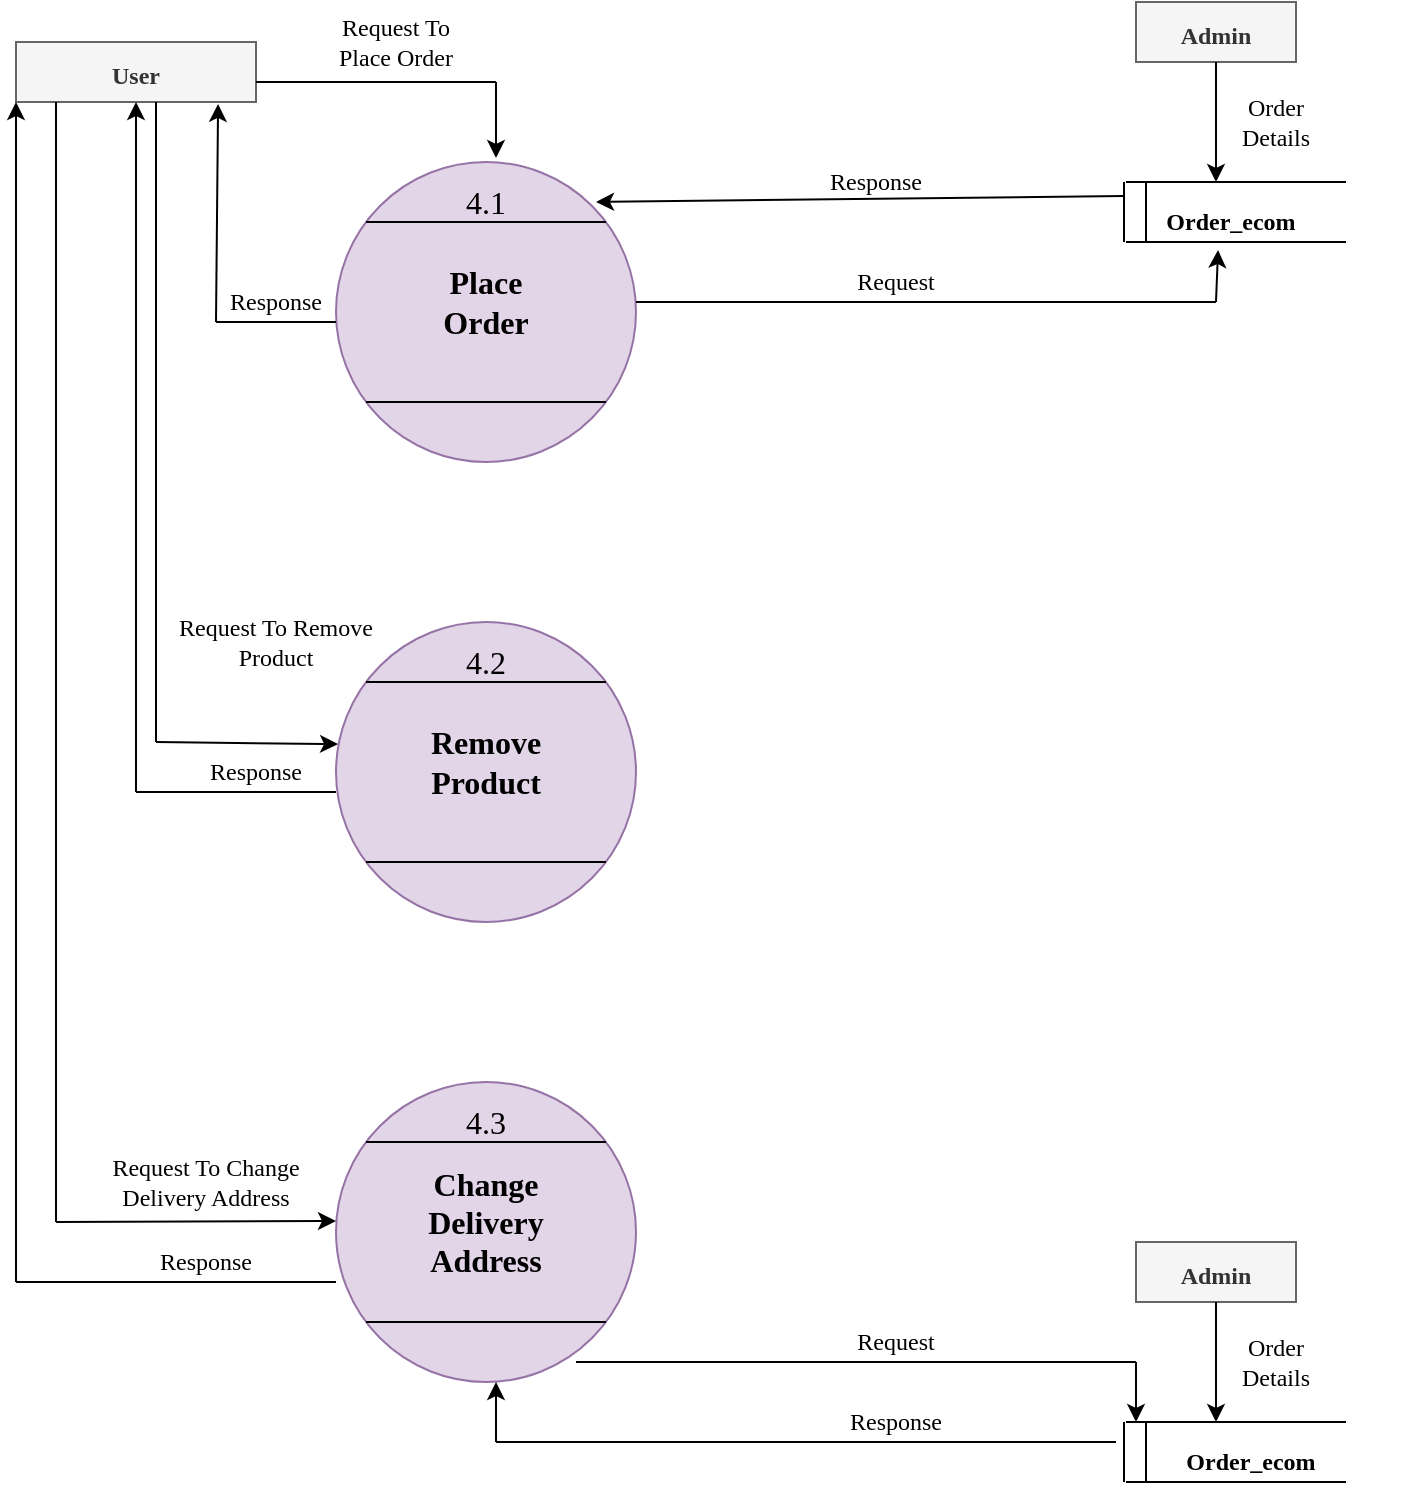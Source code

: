 <mxfile version="13.7.9" type="device"><diagram id="yIksFfgIoHU1TmHNE0kg" name="Page-1"><mxGraphModel dx="862" dy="492" grid="1" gridSize="10" guides="1" tooltips="1" connect="1" arrows="1" fold="1" page="1" pageScale="1" pageWidth="827" pageHeight="1169" math="0" shadow="0"><root><mxCell id="0"/><mxCell id="1" parent="0"/><mxCell id="mvD4y3j8GHPdeW5iFkhq-2" value="" style="ellipse;whiteSpace=wrap;html=1;aspect=fixed;fillColor=#e1d5e7;strokeColor=#9673a6;" parent="1" vertex="1"><mxGeometry x="200" y="120" width="150" height="150" as="geometry"/></mxCell><mxCell id="mvD4y3j8GHPdeW5iFkhq-3" value="" style="endArrow=none;html=1;" parent="1" edge="1"><mxGeometry width="50" height="50" relative="1" as="geometry"><mxPoint x="215" y="150" as="sourcePoint"/><mxPoint x="335" y="150" as="targetPoint"/><Array as="points"><mxPoint x="275" y="150"/></Array></mxGeometry></mxCell><mxCell id="mvD4y3j8GHPdeW5iFkhq-4" value="" style="endArrow=none;html=1;" parent="1" edge="1"><mxGeometry width="50" height="50" relative="1" as="geometry"><mxPoint x="215" y="240" as="sourcePoint"/><mxPoint x="335" y="240" as="targetPoint"/><Array as="points"><mxPoint x="275" y="240"/></Array></mxGeometry></mxCell><mxCell id="mvD4y3j8GHPdeW5iFkhq-5" value="&lt;font style=&quot;font-size: 16px&quot;&gt;4.1&lt;/font&gt;" style="text;html=1;strokeColor=none;fillColor=none;align=center;verticalAlign=middle;whiteSpace=wrap;rounded=0;fontFamily=Lucida Console;" parent="1" vertex="1"><mxGeometry x="255" y="130" width="40" height="20" as="geometry"/></mxCell><mxCell id="mvD4y3j8GHPdeW5iFkhq-6" value="Place&lt;br&gt;Order" style="text;html=1;strokeColor=none;fillColor=none;align=center;verticalAlign=middle;whiteSpace=wrap;rounded=0;fontFamily=Lucida Console;fontSize=16;fontStyle=1" parent="1" vertex="1"><mxGeometry x="255" y="180" width="40" height="20" as="geometry"/></mxCell><mxCell id="mvD4y3j8GHPdeW5iFkhq-7" value="" style="ellipse;whiteSpace=wrap;html=1;aspect=fixed;fillColor=#e1d5e7;strokeColor=#9673a6;" parent="1" vertex="1"><mxGeometry x="200" y="350" width="150" height="150" as="geometry"/></mxCell><mxCell id="mvD4y3j8GHPdeW5iFkhq-8" value="" style="endArrow=none;html=1;" parent="1" edge="1"><mxGeometry width="50" height="50" relative="1" as="geometry"><mxPoint x="215" y="380" as="sourcePoint"/><mxPoint x="335" y="380" as="targetPoint"/><Array as="points"><mxPoint x="275" y="380"/></Array></mxGeometry></mxCell><mxCell id="mvD4y3j8GHPdeW5iFkhq-9" value="" style="endArrow=none;html=1;" parent="1" edge="1"><mxGeometry width="50" height="50" relative="1" as="geometry"><mxPoint x="215" y="470" as="sourcePoint"/><mxPoint x="335" y="470" as="targetPoint"/><Array as="points"><mxPoint x="275" y="470"/></Array></mxGeometry></mxCell><mxCell id="mvD4y3j8GHPdeW5iFkhq-10" value="&lt;font style=&quot;font-size: 16px&quot;&gt;4.2&lt;/font&gt;" style="text;html=1;strokeColor=none;fillColor=none;align=center;verticalAlign=middle;whiteSpace=wrap;rounded=0;fontFamily=Lucida Console;" parent="1" vertex="1"><mxGeometry x="255" y="360" width="40" height="20" as="geometry"/></mxCell><mxCell id="mvD4y3j8GHPdeW5iFkhq-11" value="Remove&lt;br&gt;Product" style="text;html=1;strokeColor=none;fillColor=none;align=center;verticalAlign=middle;whiteSpace=wrap;rounded=0;fontFamily=Lucida Console;fontSize=16;fontStyle=1" parent="1" vertex="1"><mxGeometry x="255" y="410" width="40" height="20" as="geometry"/></mxCell><mxCell id="mvD4y3j8GHPdeW5iFkhq-12" value="" style="ellipse;whiteSpace=wrap;html=1;aspect=fixed;fillColor=#e1d5e7;strokeColor=#9673a6;" parent="1" vertex="1"><mxGeometry x="200" y="580" width="150" height="150" as="geometry"/></mxCell><mxCell id="mvD4y3j8GHPdeW5iFkhq-13" value="" style="endArrow=none;html=1;" parent="1" edge="1"><mxGeometry width="50" height="50" relative="1" as="geometry"><mxPoint x="215" y="610" as="sourcePoint"/><mxPoint x="335" y="610" as="targetPoint"/><Array as="points"><mxPoint x="275" y="610"/></Array></mxGeometry></mxCell><mxCell id="mvD4y3j8GHPdeW5iFkhq-14" value="" style="endArrow=none;html=1;" parent="1" edge="1"><mxGeometry width="50" height="50" relative="1" as="geometry"><mxPoint x="215" y="700" as="sourcePoint"/><mxPoint x="335" y="700" as="targetPoint"/><Array as="points"><mxPoint x="275" y="700"/></Array></mxGeometry></mxCell><mxCell id="mvD4y3j8GHPdeW5iFkhq-15" value="&lt;font style=&quot;font-size: 16px&quot;&gt;4.3&lt;/font&gt;" style="text;html=1;strokeColor=none;fillColor=none;align=center;verticalAlign=middle;whiteSpace=wrap;rounded=0;fontFamily=Lucida Console;" parent="1" vertex="1"><mxGeometry x="255" y="590" width="40" height="20" as="geometry"/></mxCell><mxCell id="mvD4y3j8GHPdeW5iFkhq-16" value="Change&lt;br&gt;Delivery&lt;br&gt;Address" style="text;html=1;strokeColor=none;fillColor=none;align=center;verticalAlign=middle;whiteSpace=wrap;rounded=0;fontFamily=Lucida Console;fontSize=16;fontStyle=1" parent="1" vertex="1"><mxGeometry x="255" y="640" width="40" height="20" as="geometry"/></mxCell><mxCell id="mvD4y3j8GHPdeW5iFkhq-17" value="&lt;b&gt;&lt;font style=&quot;font-size: 12px&quot;&gt;User&lt;/font&gt;&lt;/b&gt;" style="rounded=0;whiteSpace=wrap;html=1;fontFamily=Lucida Console;fontSize=16;fillColor=#f5f5f5;strokeColor=#666666;fontColor=#333333;" parent="1" vertex="1"><mxGeometry x="40" y="60" width="120" height="30" as="geometry"/></mxCell><mxCell id="mvD4y3j8GHPdeW5iFkhq-19" value="" style="endArrow=none;html=1;fontFamily=Lucida Console;fontSize=16;" parent="1" edge="1"><mxGeometry width="50" height="50" relative="1" as="geometry"><mxPoint x="160" y="80" as="sourcePoint"/><mxPoint x="280" y="80" as="targetPoint"/></mxGeometry></mxCell><mxCell id="mvD4y3j8GHPdeW5iFkhq-20" value="" style="endArrow=classic;html=1;fontFamily=Lucida Console;fontSize=16;" parent="1" edge="1"><mxGeometry width="50" height="50" relative="1" as="geometry"><mxPoint x="280" y="80" as="sourcePoint"/><mxPoint x="280" y="118" as="targetPoint"/></mxGeometry></mxCell><mxCell id="mvD4y3j8GHPdeW5iFkhq-23" value="" style="endArrow=none;html=1;fontFamily=Lucida Console;fontSize=16;" parent="1" edge="1"><mxGeometry width="50" height="50" relative="1" as="geometry"><mxPoint x="140" y="200" as="sourcePoint"/><mxPoint x="200" y="200" as="targetPoint"/></mxGeometry></mxCell><mxCell id="mvD4y3j8GHPdeW5iFkhq-24" value="" style="endArrow=classic;html=1;fontFamily=Lucida Console;fontSize=16;entryX=0.842;entryY=1.033;entryDx=0;entryDy=0;entryPerimeter=0;" parent="1" target="mvD4y3j8GHPdeW5iFkhq-17" edge="1"><mxGeometry width="50" height="50" relative="1" as="geometry"><mxPoint x="140" y="200" as="sourcePoint"/><mxPoint x="190" y="150" as="targetPoint"/></mxGeometry></mxCell><mxCell id="mvD4y3j8GHPdeW5iFkhq-25" value="Response" style="text;html=1;strokeColor=none;fillColor=none;align=center;verticalAlign=middle;whiteSpace=wrap;rounded=0;fontFamily=Lucida Console;fontSize=12;" parent="1" vertex="1"><mxGeometry x="150" y="180" width="40" height="20" as="geometry"/></mxCell><mxCell id="mvD4y3j8GHPdeW5iFkhq-26" value="Request To&lt;br&gt;Place Order" style="text;html=1;strokeColor=none;fillColor=none;align=center;verticalAlign=middle;whiteSpace=wrap;rounded=0;fontFamily=Lucida Console;fontSize=12;" parent="1" vertex="1"><mxGeometry x="160" y="40" width="140" height="40" as="geometry"/></mxCell><mxCell id="mvD4y3j8GHPdeW5iFkhq-42" value="&lt;b&gt;&lt;font style=&quot;font-size: 12px&quot;&gt;Admin&lt;/font&gt;&lt;/b&gt;" style="rounded=0;whiteSpace=wrap;html=1;fontFamily=Lucida Console;fontSize=16;fillColor=#f5f5f5;strokeColor=#666666;fontColor=#333333;" parent="1" vertex="1"><mxGeometry x="600" y="40" width="80" height="30" as="geometry"/></mxCell><mxCell id="mvD4y3j8GHPdeW5iFkhq-43" value="" style="endArrow=none;html=1;fontFamily=Lucida Console;fontSize=12;" parent="1" edge="1"><mxGeometry width="50" height="50" relative="1" as="geometry"><mxPoint x="595" y="130" as="sourcePoint"/><mxPoint x="705" y="130" as="targetPoint"/></mxGeometry></mxCell><mxCell id="mvD4y3j8GHPdeW5iFkhq-44" value="" style="endArrow=none;html=1;fontFamily=Lucida Console;fontSize=12;" parent="1" edge="1"><mxGeometry width="50" height="50" relative="1" as="geometry"><mxPoint x="595" y="160" as="sourcePoint"/><mxPoint x="705" y="160" as="targetPoint"/></mxGeometry></mxCell><mxCell id="mvD4y3j8GHPdeW5iFkhq-45" value="" style="endArrow=none;html=1;fontFamily=Lucida Console;fontSize=12;" parent="1" edge="1"><mxGeometry width="50" height="50" relative="1" as="geometry"><mxPoint x="594" y="160" as="sourcePoint"/><mxPoint x="594" y="130" as="targetPoint"/></mxGeometry></mxCell><mxCell id="mvD4y3j8GHPdeW5iFkhq-46" value="" style="endArrow=none;html=1;fontFamily=Lucida Console;fontSize=12;" parent="1" edge="1"><mxGeometry width="50" height="50" relative="1" as="geometry"><mxPoint x="605" y="160" as="sourcePoint"/><mxPoint x="605" y="130" as="targetPoint"/></mxGeometry></mxCell><mxCell id="mvD4y3j8GHPdeW5iFkhq-47" value="&lt;b&gt;Order_ecom&lt;/b&gt;" style="text;html=1;strokeColor=none;fillColor=none;align=center;verticalAlign=middle;whiteSpace=wrap;rounded=0;fontFamily=Lucida Console;fontSize=12;" parent="1" vertex="1"><mxGeometry x="560" y="140" width="175" height="20" as="geometry"/></mxCell><mxCell id="mvD4y3j8GHPdeW5iFkhq-48" value="" style="endArrow=classic;html=1;fontFamily=Lucida Console;fontSize=12;exitX=0.194;exitY=-0.15;exitDx=0;exitDy=0;exitPerimeter=0;" parent="1" source="mvD4y3j8GHPdeW5iFkhq-47" edge="1"><mxGeometry width="50" height="50" relative="1" as="geometry"><mxPoint x="570" y="137" as="sourcePoint"/><mxPoint x="330" y="140" as="targetPoint"/></mxGeometry></mxCell><mxCell id="mvD4y3j8GHPdeW5iFkhq-49" value="" style="endArrow=none;html=1;fontFamily=Lucida Console;fontSize=12;" parent="1" edge="1"><mxGeometry width="50" height="50" relative="1" as="geometry"><mxPoint x="350" y="190" as="sourcePoint"/><mxPoint x="640" y="190" as="targetPoint"/></mxGeometry></mxCell><mxCell id="mvD4y3j8GHPdeW5iFkhq-50" value="" style="endArrow=classic;html=1;fontFamily=Lucida Console;fontSize=12;" parent="1" edge="1"><mxGeometry width="50" height="50" relative="1" as="geometry"><mxPoint x="640" y="70" as="sourcePoint"/><mxPoint x="640" y="130" as="targetPoint"/></mxGeometry></mxCell><mxCell id="mvD4y3j8GHPdeW5iFkhq-51" value="" style="endArrow=classic;html=1;fontFamily=Lucida Console;fontSize=12;entryX=0.463;entryY=1.2;entryDx=0;entryDy=0;entryPerimeter=0;" parent="1" target="mvD4y3j8GHPdeW5iFkhq-47" edge="1"><mxGeometry width="50" height="50" relative="1" as="geometry"><mxPoint x="640" y="190" as="sourcePoint"/><mxPoint x="690" y="140" as="targetPoint"/></mxGeometry></mxCell><mxCell id="mvD4y3j8GHPdeW5iFkhq-52" value="Request" style="text;html=1;strokeColor=none;fillColor=none;align=center;verticalAlign=middle;whiteSpace=wrap;rounded=0;fontFamily=Lucida Console;fontSize=12;" parent="1" vertex="1"><mxGeometry x="460" y="170" width="40" height="20" as="geometry"/></mxCell><mxCell id="mvD4y3j8GHPdeW5iFkhq-53" value="Response" style="text;html=1;strokeColor=none;fillColor=none;align=center;verticalAlign=middle;whiteSpace=wrap;rounded=0;fontFamily=Lucida Console;fontSize=12;" parent="1" vertex="1"><mxGeometry x="450" y="120" width="40" height="20" as="geometry"/></mxCell><mxCell id="mvD4y3j8GHPdeW5iFkhq-54" value="Order&lt;br&gt;Details" style="text;html=1;strokeColor=none;fillColor=none;align=center;verticalAlign=middle;whiteSpace=wrap;rounded=0;fontFamily=Lucida Console;fontSize=12;" parent="1" vertex="1"><mxGeometry x="650" y="90" width="40" height="20" as="geometry"/></mxCell><mxCell id="mvD4y3j8GHPdeW5iFkhq-55" value="" style="endArrow=none;html=1;fontFamily=Lucida Console;fontSize=12;" parent="1" edge="1"><mxGeometry width="50" height="50" relative="1" as="geometry"><mxPoint x="110" y="410" as="sourcePoint"/><mxPoint x="110" y="90" as="targetPoint"/></mxGeometry></mxCell><mxCell id="mvD4y3j8GHPdeW5iFkhq-56" value="" style="endArrow=classic;html=1;fontFamily=Lucida Console;fontSize=12;entryX=0.007;entryY=0.407;entryDx=0;entryDy=0;entryPerimeter=0;" parent="1" target="mvD4y3j8GHPdeW5iFkhq-7" edge="1"><mxGeometry width="50" height="50" relative="1" as="geometry"><mxPoint x="110" y="410" as="sourcePoint"/><mxPoint x="160" y="360" as="targetPoint"/></mxGeometry></mxCell><mxCell id="mvD4y3j8GHPdeW5iFkhq-57" value="Request To Remove Product&lt;br&gt;" style="text;html=1;strokeColor=none;fillColor=none;align=center;verticalAlign=middle;whiteSpace=wrap;rounded=0;fontFamily=Lucida Console;fontSize=12;" parent="1" vertex="1"><mxGeometry x="110" y="350" width="120" height="20" as="geometry"/></mxCell><mxCell id="mvD4y3j8GHPdeW5iFkhq-58" value="" style="endArrow=none;html=1;fontFamily=Lucida Console;fontSize=12;" parent="1" edge="1"><mxGeometry width="50" height="50" relative="1" as="geometry"><mxPoint x="100" y="435" as="sourcePoint"/><mxPoint x="200" y="435" as="targetPoint"/></mxGeometry></mxCell><mxCell id="mvD4y3j8GHPdeW5iFkhq-61" value="" style="endArrow=classic;html=1;fontFamily=Lucida Console;fontSize=12;entryX=0.5;entryY=1;entryDx=0;entryDy=0;" parent="1" target="mvD4y3j8GHPdeW5iFkhq-17" edge="1"><mxGeometry width="50" height="50" relative="1" as="geometry"><mxPoint x="100" y="435" as="sourcePoint"/><mxPoint x="150" y="385" as="targetPoint"/></mxGeometry></mxCell><mxCell id="mvD4y3j8GHPdeW5iFkhq-62" value="Response" style="text;html=1;strokeColor=none;fillColor=none;align=center;verticalAlign=middle;whiteSpace=wrap;rounded=0;fontFamily=Lucida Console;fontSize=12;" parent="1" vertex="1"><mxGeometry x="140" y="415" width="40" height="20" as="geometry"/></mxCell><mxCell id="mvD4y3j8GHPdeW5iFkhq-63" value="" style="endArrow=none;html=1;fontFamily=Lucida Console;fontSize=12;" parent="1" edge="1"><mxGeometry width="50" height="50" relative="1" as="geometry"><mxPoint x="60" y="650" as="sourcePoint"/><mxPoint x="60" y="90" as="targetPoint"/></mxGeometry></mxCell><mxCell id="mvD4y3j8GHPdeW5iFkhq-64" value="" style="endArrow=classic;html=1;fontFamily=Lucida Console;fontSize=12;" parent="1" edge="1"><mxGeometry width="50" height="50" relative="1" as="geometry"><mxPoint x="60" y="650" as="sourcePoint"/><mxPoint x="200" y="649.5" as="targetPoint"/></mxGeometry></mxCell><mxCell id="mvD4y3j8GHPdeW5iFkhq-65" value="Request To Change Delivery Address" style="text;html=1;strokeColor=none;fillColor=none;align=center;verticalAlign=middle;whiteSpace=wrap;rounded=0;fontFamily=Lucida Console;fontSize=12;" parent="1" vertex="1"><mxGeometry x="70" y="620" width="130" height="20" as="geometry"/></mxCell><mxCell id="mvD4y3j8GHPdeW5iFkhq-67" value="" style="endArrow=none;html=1;fontFamily=Lucida Console;fontSize=12;" parent="1" edge="1"><mxGeometry width="50" height="50" relative="1" as="geometry"><mxPoint x="40" y="680" as="sourcePoint"/><mxPoint x="200" y="680" as="targetPoint"/></mxGeometry></mxCell><mxCell id="mvD4y3j8GHPdeW5iFkhq-68" value="" style="endArrow=classic;html=1;fontFamily=Lucida Console;fontSize=12;entryX=0;entryY=1;entryDx=0;entryDy=0;" parent="1" target="mvD4y3j8GHPdeW5iFkhq-17" edge="1"><mxGeometry width="50" height="50" relative="1" as="geometry"><mxPoint x="40" y="680" as="sourcePoint"/><mxPoint x="40" y="490" as="targetPoint"/></mxGeometry></mxCell><mxCell id="mvD4y3j8GHPdeW5iFkhq-69" value="Response" style="text;html=1;strokeColor=none;fillColor=none;align=center;verticalAlign=middle;whiteSpace=wrap;rounded=0;fontFamily=Lucida Console;fontSize=12;" parent="1" vertex="1"><mxGeometry x="115" y="660" width="40" height="20" as="geometry"/></mxCell><mxCell id="mvD4y3j8GHPdeW5iFkhq-70" value="&lt;b&gt;&lt;font style=&quot;font-size: 12px&quot;&gt;Admin&lt;/font&gt;&lt;/b&gt;" style="rounded=0;whiteSpace=wrap;html=1;fontFamily=Lucida Console;fontSize=16;fillColor=#f5f5f5;strokeColor=#666666;fontColor=#333333;" parent="1" vertex="1"><mxGeometry x="600" y="660" width="80" height="30" as="geometry"/></mxCell><mxCell id="mvD4y3j8GHPdeW5iFkhq-71" value="" style="endArrow=none;html=1;fontFamily=Lucida Console;fontSize=12;" parent="1" edge="1"><mxGeometry width="50" height="50" relative="1" as="geometry"><mxPoint x="595" y="750" as="sourcePoint"/><mxPoint x="705" y="750" as="targetPoint"/></mxGeometry></mxCell><mxCell id="mvD4y3j8GHPdeW5iFkhq-72" value="" style="endArrow=none;html=1;fontFamily=Lucida Console;fontSize=12;" parent="1" edge="1"><mxGeometry width="50" height="50" relative="1" as="geometry"><mxPoint x="595" y="780" as="sourcePoint"/><mxPoint x="705" y="780" as="targetPoint"/></mxGeometry></mxCell><mxCell id="mvD4y3j8GHPdeW5iFkhq-73" value="" style="endArrow=none;html=1;fontFamily=Lucida Console;fontSize=12;" parent="1" edge="1"><mxGeometry width="50" height="50" relative="1" as="geometry"><mxPoint x="594" y="780" as="sourcePoint"/><mxPoint x="594" y="750" as="targetPoint"/></mxGeometry></mxCell><mxCell id="mvD4y3j8GHPdeW5iFkhq-74" value="" style="endArrow=none;html=1;fontFamily=Lucida Console;fontSize=12;" parent="1" edge="1"><mxGeometry width="50" height="50" relative="1" as="geometry"><mxPoint x="605" y="780" as="sourcePoint"/><mxPoint x="605" y="750" as="targetPoint"/></mxGeometry></mxCell><mxCell id="mvD4y3j8GHPdeW5iFkhq-75" value="&lt;b&gt;Order_ecom&lt;/b&gt;" style="text;html=1;strokeColor=none;fillColor=none;align=center;verticalAlign=middle;whiteSpace=wrap;rounded=0;fontFamily=Lucida Console;fontSize=12;" parent="1" vertex="1"><mxGeometry x="570" y="760" width="175" height="20" as="geometry"/></mxCell><mxCell id="mvD4y3j8GHPdeW5iFkhq-76" value="" style="endArrow=classic;html=1;fontFamily=Lucida Console;fontSize=12;" parent="1" edge="1"><mxGeometry width="50" height="50" relative="1" as="geometry"><mxPoint x="640" y="690" as="sourcePoint"/><mxPoint x="640" y="750" as="targetPoint"/></mxGeometry></mxCell><mxCell id="mvD4y3j8GHPdeW5iFkhq-77" value="Order&lt;br&gt;Details" style="text;html=1;strokeColor=none;fillColor=none;align=center;verticalAlign=middle;whiteSpace=wrap;rounded=0;fontFamily=Lucida Console;fontSize=12;" parent="1" vertex="1"><mxGeometry x="650" y="710" width="40" height="20" as="geometry"/></mxCell><mxCell id="mvD4y3j8GHPdeW5iFkhq-78" value="" style="endArrow=none;html=1;fontFamily=Lucida Console;fontSize=12;" parent="1" edge="1"><mxGeometry width="50" height="50" relative="1" as="geometry"><mxPoint x="320" y="720" as="sourcePoint"/><mxPoint x="600" y="720" as="targetPoint"/></mxGeometry></mxCell><mxCell id="mvD4y3j8GHPdeW5iFkhq-79" value="" style="endArrow=classic;html=1;fontFamily=Lucida Console;fontSize=12;" parent="1" edge="1"><mxGeometry width="50" height="50" relative="1" as="geometry"><mxPoint x="600" y="720" as="sourcePoint"/><mxPoint x="600" y="750" as="targetPoint"/></mxGeometry></mxCell><mxCell id="mvD4y3j8GHPdeW5iFkhq-80" value="" style="endArrow=none;html=1;fontFamily=Lucida Console;fontSize=12;" parent="1" edge="1"><mxGeometry width="50" height="50" relative="1" as="geometry"><mxPoint x="280" y="760" as="sourcePoint"/><mxPoint x="590" y="760" as="targetPoint"/></mxGeometry></mxCell><mxCell id="mvD4y3j8GHPdeW5iFkhq-81" value="" style="endArrow=classic;html=1;fontFamily=Lucida Console;fontSize=12;" parent="1" edge="1"><mxGeometry width="50" height="50" relative="1" as="geometry"><mxPoint x="280" y="760" as="sourcePoint"/><mxPoint x="280" y="730" as="targetPoint"/></mxGeometry></mxCell><mxCell id="mvD4y3j8GHPdeW5iFkhq-82" value="Request" style="text;html=1;strokeColor=none;fillColor=none;align=center;verticalAlign=middle;whiteSpace=wrap;rounded=0;fontFamily=Lucida Console;fontSize=12;" parent="1" vertex="1"><mxGeometry x="460" y="700" width="40" height="20" as="geometry"/></mxCell><mxCell id="mvD4y3j8GHPdeW5iFkhq-83" value="Response" style="text;html=1;strokeColor=none;fillColor=none;align=center;verticalAlign=middle;whiteSpace=wrap;rounded=0;fontFamily=Lucida Console;fontSize=12;" parent="1" vertex="1"><mxGeometry x="460" y="740" width="40" height="20" as="geometry"/></mxCell></root></mxGraphModel></diagram></mxfile>